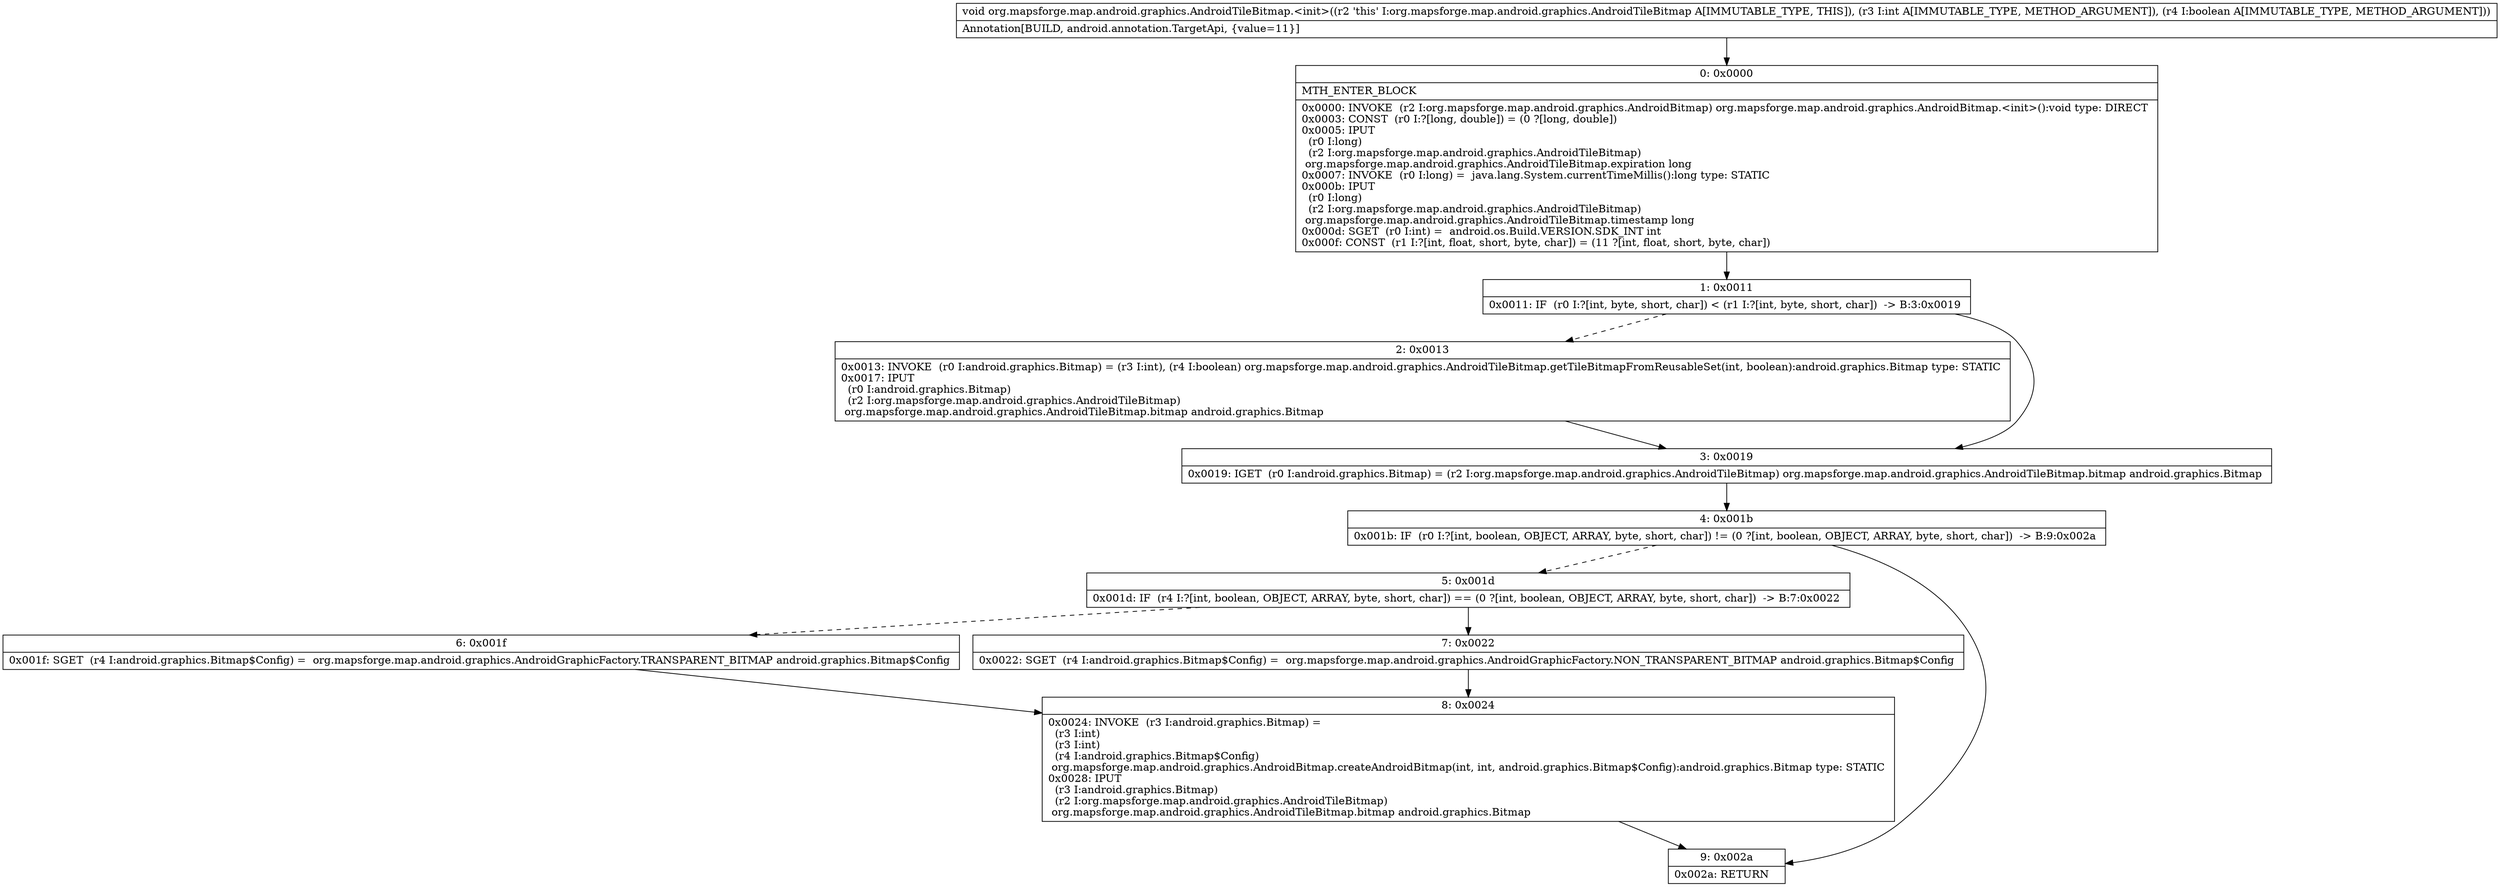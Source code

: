 digraph "CFG fororg.mapsforge.map.android.graphics.AndroidTileBitmap.\<init\>(IZ)V" {
Node_0 [shape=record,label="{0\:\ 0x0000|MTH_ENTER_BLOCK\l|0x0000: INVOKE  (r2 I:org.mapsforge.map.android.graphics.AndroidBitmap) org.mapsforge.map.android.graphics.AndroidBitmap.\<init\>():void type: DIRECT \l0x0003: CONST  (r0 I:?[long, double]) = (0 ?[long, double]) \l0x0005: IPUT  \l  (r0 I:long)\l  (r2 I:org.mapsforge.map.android.graphics.AndroidTileBitmap)\l org.mapsforge.map.android.graphics.AndroidTileBitmap.expiration long \l0x0007: INVOKE  (r0 I:long) =  java.lang.System.currentTimeMillis():long type: STATIC \l0x000b: IPUT  \l  (r0 I:long)\l  (r2 I:org.mapsforge.map.android.graphics.AndroidTileBitmap)\l org.mapsforge.map.android.graphics.AndroidTileBitmap.timestamp long \l0x000d: SGET  (r0 I:int) =  android.os.Build.VERSION.SDK_INT int \l0x000f: CONST  (r1 I:?[int, float, short, byte, char]) = (11 ?[int, float, short, byte, char]) \l}"];
Node_1 [shape=record,label="{1\:\ 0x0011|0x0011: IF  (r0 I:?[int, byte, short, char]) \< (r1 I:?[int, byte, short, char])  \-\> B:3:0x0019 \l}"];
Node_2 [shape=record,label="{2\:\ 0x0013|0x0013: INVOKE  (r0 I:android.graphics.Bitmap) = (r3 I:int), (r4 I:boolean) org.mapsforge.map.android.graphics.AndroidTileBitmap.getTileBitmapFromReusableSet(int, boolean):android.graphics.Bitmap type: STATIC \l0x0017: IPUT  \l  (r0 I:android.graphics.Bitmap)\l  (r2 I:org.mapsforge.map.android.graphics.AndroidTileBitmap)\l org.mapsforge.map.android.graphics.AndroidTileBitmap.bitmap android.graphics.Bitmap \l}"];
Node_3 [shape=record,label="{3\:\ 0x0019|0x0019: IGET  (r0 I:android.graphics.Bitmap) = (r2 I:org.mapsforge.map.android.graphics.AndroidTileBitmap) org.mapsforge.map.android.graphics.AndroidTileBitmap.bitmap android.graphics.Bitmap \l}"];
Node_4 [shape=record,label="{4\:\ 0x001b|0x001b: IF  (r0 I:?[int, boolean, OBJECT, ARRAY, byte, short, char]) != (0 ?[int, boolean, OBJECT, ARRAY, byte, short, char])  \-\> B:9:0x002a \l}"];
Node_5 [shape=record,label="{5\:\ 0x001d|0x001d: IF  (r4 I:?[int, boolean, OBJECT, ARRAY, byte, short, char]) == (0 ?[int, boolean, OBJECT, ARRAY, byte, short, char])  \-\> B:7:0x0022 \l}"];
Node_6 [shape=record,label="{6\:\ 0x001f|0x001f: SGET  (r4 I:android.graphics.Bitmap$Config) =  org.mapsforge.map.android.graphics.AndroidGraphicFactory.TRANSPARENT_BITMAP android.graphics.Bitmap$Config \l}"];
Node_7 [shape=record,label="{7\:\ 0x0022|0x0022: SGET  (r4 I:android.graphics.Bitmap$Config) =  org.mapsforge.map.android.graphics.AndroidGraphicFactory.NON_TRANSPARENT_BITMAP android.graphics.Bitmap$Config \l}"];
Node_8 [shape=record,label="{8\:\ 0x0024|0x0024: INVOKE  (r3 I:android.graphics.Bitmap) = \l  (r3 I:int)\l  (r3 I:int)\l  (r4 I:android.graphics.Bitmap$Config)\l org.mapsforge.map.android.graphics.AndroidBitmap.createAndroidBitmap(int, int, android.graphics.Bitmap$Config):android.graphics.Bitmap type: STATIC \l0x0028: IPUT  \l  (r3 I:android.graphics.Bitmap)\l  (r2 I:org.mapsforge.map.android.graphics.AndroidTileBitmap)\l org.mapsforge.map.android.graphics.AndroidTileBitmap.bitmap android.graphics.Bitmap \l}"];
Node_9 [shape=record,label="{9\:\ 0x002a|0x002a: RETURN   \l}"];
MethodNode[shape=record,label="{void org.mapsforge.map.android.graphics.AndroidTileBitmap.\<init\>((r2 'this' I:org.mapsforge.map.android.graphics.AndroidTileBitmap A[IMMUTABLE_TYPE, THIS]), (r3 I:int A[IMMUTABLE_TYPE, METHOD_ARGUMENT]), (r4 I:boolean A[IMMUTABLE_TYPE, METHOD_ARGUMENT]))  | Annotation[BUILD, android.annotation.TargetApi, \{value=11\}]\l}"];
MethodNode -> Node_0;
Node_0 -> Node_1;
Node_1 -> Node_2[style=dashed];
Node_1 -> Node_3;
Node_2 -> Node_3;
Node_3 -> Node_4;
Node_4 -> Node_5[style=dashed];
Node_4 -> Node_9;
Node_5 -> Node_6[style=dashed];
Node_5 -> Node_7;
Node_6 -> Node_8;
Node_7 -> Node_8;
Node_8 -> Node_9;
}

